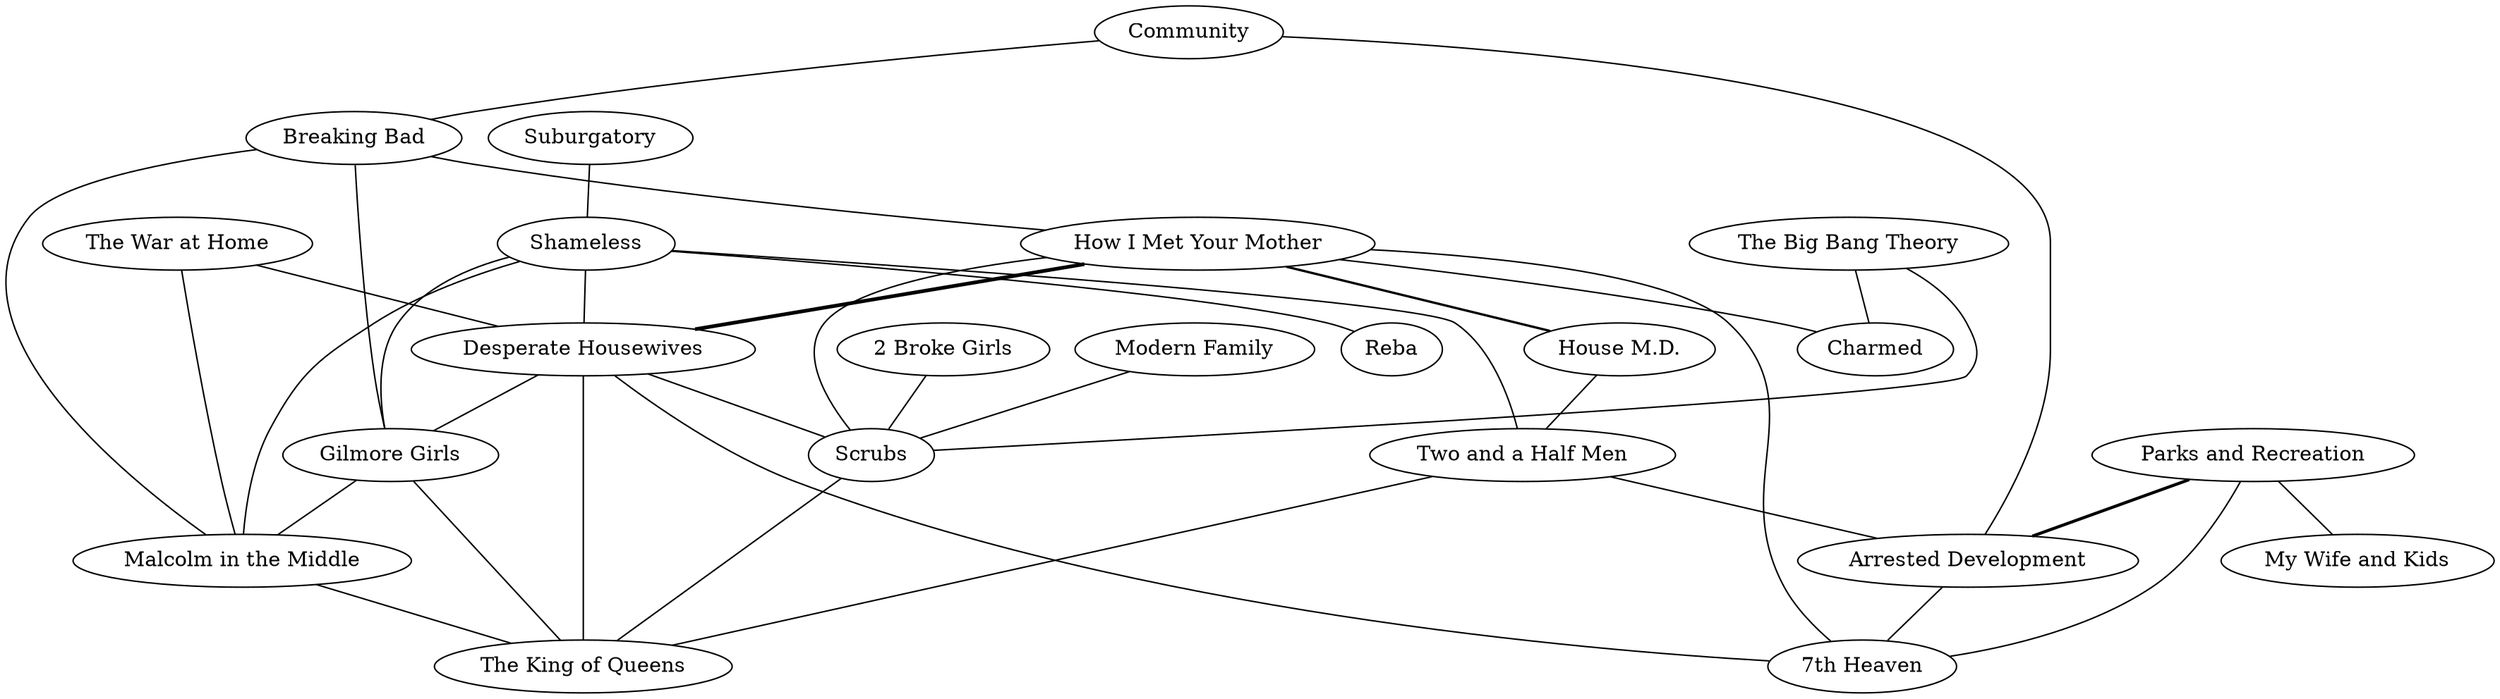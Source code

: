 graph {
 node [target="_top"];
 edge [target="_top"];

	m212671 [label="Malcolm in the Middle",href="../show.php?212671"];
	m165581 [label="The King of Queens",href="../show.php?165581"];
	m238784 [label="Gilmore Girls",href="../show.php?238784"];
	m285403 [label="Scrubs",href="../show.php?285403"];
	m367279 [label="Arrested Development",href="../show.php?367279"];
	m115083 [label="7th Heaven",href="../show.php?115083"];
	m369179 [label="Two and a Half Men",href="../show.php?369179"];
	m410975 [label="Desperate Housewives",href="../show.php?410975"];
	m412142 [label="House M.D.",href="../show.php?412142"];
	m460649 [label="How I Met Your Mother",href="../show.php?460649"];
	m158552 [label="Charmed",href="../show.php?158552"];
	m460692 [label="The War at Home",href="../show.php?460692"];
	m898266 [label="The Big Bang Theory",href="../show.php?898266"];
	m903747 [label="Breaking Bad",href="../show.php?903747"];
	m1266020 [label="Parks and Recreation",href="../show.php?1266020"];
	m273855 [label="My Wife and Kids",href="../show.php?273855"];
	m1439629 [label="Community",href="../show.php?1439629"];
	m1442437 [label="Modern Family",href="../show.php?1442437"];
	m1586680 [label="Shameless",href="../show.php?1586680"];
	m284722 [label="Reba",href="../show.php?284722"];
	m1741256 [label="Suburgatory",href="../show.php?1741256"];
	m1845307 [label="2 Broke Girls",href="../show.php?1845307"];

	m212671 -- m165581 [penwidth=1,color="black",href="../connection.php?212671-165581"]
	m238784 -- m165581 [penwidth=1,color="black",href="../connection.php?238784-165581"]
	m238784 -- m212671 [penwidth=1,color="black",href="../connection.php?238784-212671"]
	m285403 -- m165581 [penwidth=1,color="black",href="../connection.php?285403-165581"]
	m367279 -- m115083 [penwidth=1,color="black",href="../connection.php?367279-115083"]
	m369179 -- m165581 [penwidth=1,color="black",href="../connection.php?369179-165581"]
	m369179 -- m367279 [penwidth=1,color="black",href="../connection.php?369179-367279"]
	m410975 -- m115083 [penwidth=1,color="black",href="../connection.php?410975-115083"]
	m410975 -- m165581 [penwidth=1,color="black",href="../connection.php?410975-165581"]
	m410975 -- m238784 [penwidth=1,color="black",href="../connection.php?410975-238784"]
	m410975 -- m285403 [penwidth=1,color="black",href="../connection.php?410975-285403"]
	m412142 -- m369179 [penwidth=1,color="black",href="../connection.php?412142-369179"]
	m460649 -- m115083 [penwidth=1,color="black",href="../connection.php?460649-115083"]
	m460649 -- m158552 [penwidth=1,color="black",href="../connection.php?460649-158552"]
	m460649 -- m285403 [penwidth=1,color="black",href="../connection.php?460649-285403"]
	m460649 -- m410975 [penwidth=2.52,color="black",href="../connection.php?460649-410975"]
	m460649 -- m412142 [penwidth=1.59,color="black",href="../connection.php?460649-412142"]
	m460692 -- m212671 [penwidth=1,color="black",href="../connection.php?460692-212671"]
	m460692 -- m410975 [penwidth=1,color="black",href="../connection.php?460692-410975"]
	m898266 -- m158552 [penwidth=1,color="black",href="../connection.php?898266-158552"]
	m898266 -- m285403 [penwidth=1,color="black",href="../connection.php?898266-285403"]
	m903747 -- m212671 [penwidth=1,color="black",href="../connection.php?903747-212671"]
	m903747 -- m238784 [penwidth=1,color="black",href="../connection.php?903747-238784"]
	m903747 -- m460649 [penwidth=1,color="black",href="../connection.php?903747-460649"]
	m1266020 -- m115083 [penwidth=1,color="black",href="../connection.php?1266020-115083"]
	m1266020 -- m273855 [penwidth=1,color="black",href="../connection.php?1266020-273855"]
	m1266020 -- m367279 [penwidth=2.08,color="black",href="../connection.php?1266020-367279"]
	m1439629 -- m367279 [penwidth=1,color="black",href="../connection.php?1439629-367279"]
	m1439629 -- m903747 [penwidth=1,color="black",href="../connection.php?1439629-903747"]
	m1442437 -- m285403 [penwidth=1,color="black",href="../connection.php?1442437-285403"]
	m1586680 -- m212671 [penwidth=1,color="black",href="../connection.php?1586680-212671"]
	m1586680 -- m238784 [penwidth=1,color="black",href="../connection.php?1586680-238784"]
	m1586680 -- m284722 [penwidth=1,color="black",href="../connection.php?1586680-284722"]
	m1586680 -- m369179 [penwidth=1,color="black",href="../connection.php?1586680-369179"]
	m1586680 -- m410975 [penwidth=1,color="black",href="../connection.php?1586680-410975"]
	m1741256 -- m1586680 [penwidth=1,color="black",href="../connection.php?1741256-1586680"]
	m1845307 -- m285403 [penwidth=1,color="black",href="../connection.php?1845307-285403"]
}